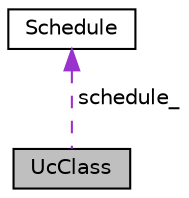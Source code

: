 digraph "UcClass"
{
 // LATEX_PDF_SIZE
  edge [fontname="Helvetica",fontsize="10",labelfontname="Helvetica",labelfontsize="10"];
  node [fontname="Helvetica",fontsize="10",shape=record];
  Node1 [label="UcClass",height=0.2,width=0.4,color="black", fillcolor="grey75", style="filled", fontcolor="black",tooltip=" "];
  Node2 -> Node1 [dir="back",color="darkorchid3",fontsize="10",style="dashed",label=" schedule_" ,fontname="Helvetica"];
  Node2 [label="Schedule",height=0.2,width=0.4,color="black", fillcolor="white", style="filled",URL="$classSchedule.html",tooltip=" "];
}
